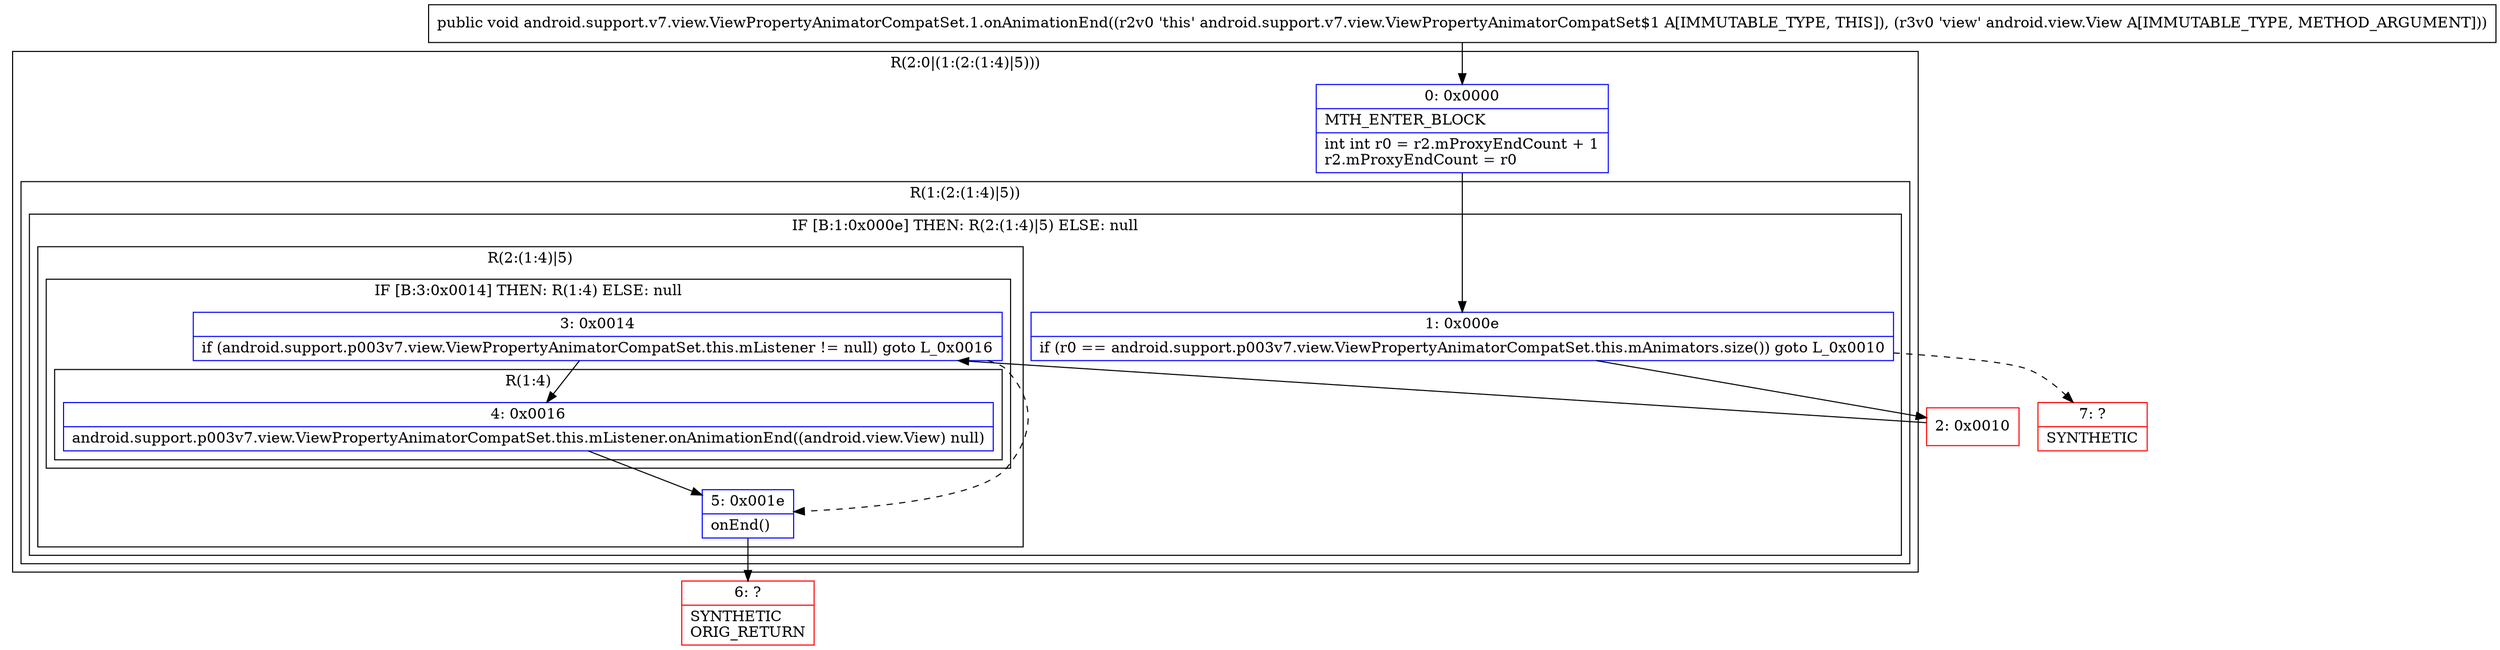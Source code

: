 digraph "CFG forandroid.support.v7.view.ViewPropertyAnimatorCompatSet.1.onAnimationEnd(Landroid\/view\/View;)V" {
subgraph cluster_Region_1169709327 {
label = "R(2:0|(1:(2:(1:4)|5)))";
node [shape=record,color=blue];
Node_0 [shape=record,label="{0\:\ 0x0000|MTH_ENTER_BLOCK\l|int int r0 = r2.mProxyEndCount + 1\lr2.mProxyEndCount = r0\l}"];
subgraph cluster_Region_1043625827 {
label = "R(1:(2:(1:4)|5))";
node [shape=record,color=blue];
subgraph cluster_IfRegion_332898651 {
label = "IF [B:1:0x000e] THEN: R(2:(1:4)|5) ELSE: null";
node [shape=record,color=blue];
Node_1 [shape=record,label="{1\:\ 0x000e|if (r0 == android.support.p003v7.view.ViewPropertyAnimatorCompatSet.this.mAnimators.size()) goto L_0x0010\l}"];
subgraph cluster_Region_742115265 {
label = "R(2:(1:4)|5)";
node [shape=record,color=blue];
subgraph cluster_IfRegion_1250833433 {
label = "IF [B:3:0x0014] THEN: R(1:4) ELSE: null";
node [shape=record,color=blue];
Node_3 [shape=record,label="{3\:\ 0x0014|if (android.support.p003v7.view.ViewPropertyAnimatorCompatSet.this.mListener != null) goto L_0x0016\l}"];
subgraph cluster_Region_723529071 {
label = "R(1:4)";
node [shape=record,color=blue];
Node_4 [shape=record,label="{4\:\ 0x0016|android.support.p003v7.view.ViewPropertyAnimatorCompatSet.this.mListener.onAnimationEnd((android.view.View) null)\l}"];
}
}
Node_5 [shape=record,label="{5\:\ 0x001e|onEnd()\l}"];
}
}
}
}
Node_2 [shape=record,color=red,label="{2\:\ 0x0010}"];
Node_6 [shape=record,color=red,label="{6\:\ ?|SYNTHETIC\lORIG_RETURN\l}"];
Node_7 [shape=record,color=red,label="{7\:\ ?|SYNTHETIC\l}"];
MethodNode[shape=record,label="{public void android.support.v7.view.ViewPropertyAnimatorCompatSet.1.onAnimationEnd((r2v0 'this' android.support.v7.view.ViewPropertyAnimatorCompatSet$1 A[IMMUTABLE_TYPE, THIS]), (r3v0 'view' android.view.View A[IMMUTABLE_TYPE, METHOD_ARGUMENT])) }"];
MethodNode -> Node_0;
Node_0 -> Node_1;
Node_1 -> Node_2;
Node_1 -> Node_7[style=dashed];
Node_3 -> Node_4;
Node_3 -> Node_5[style=dashed];
Node_4 -> Node_5;
Node_5 -> Node_6;
Node_2 -> Node_3;
}

